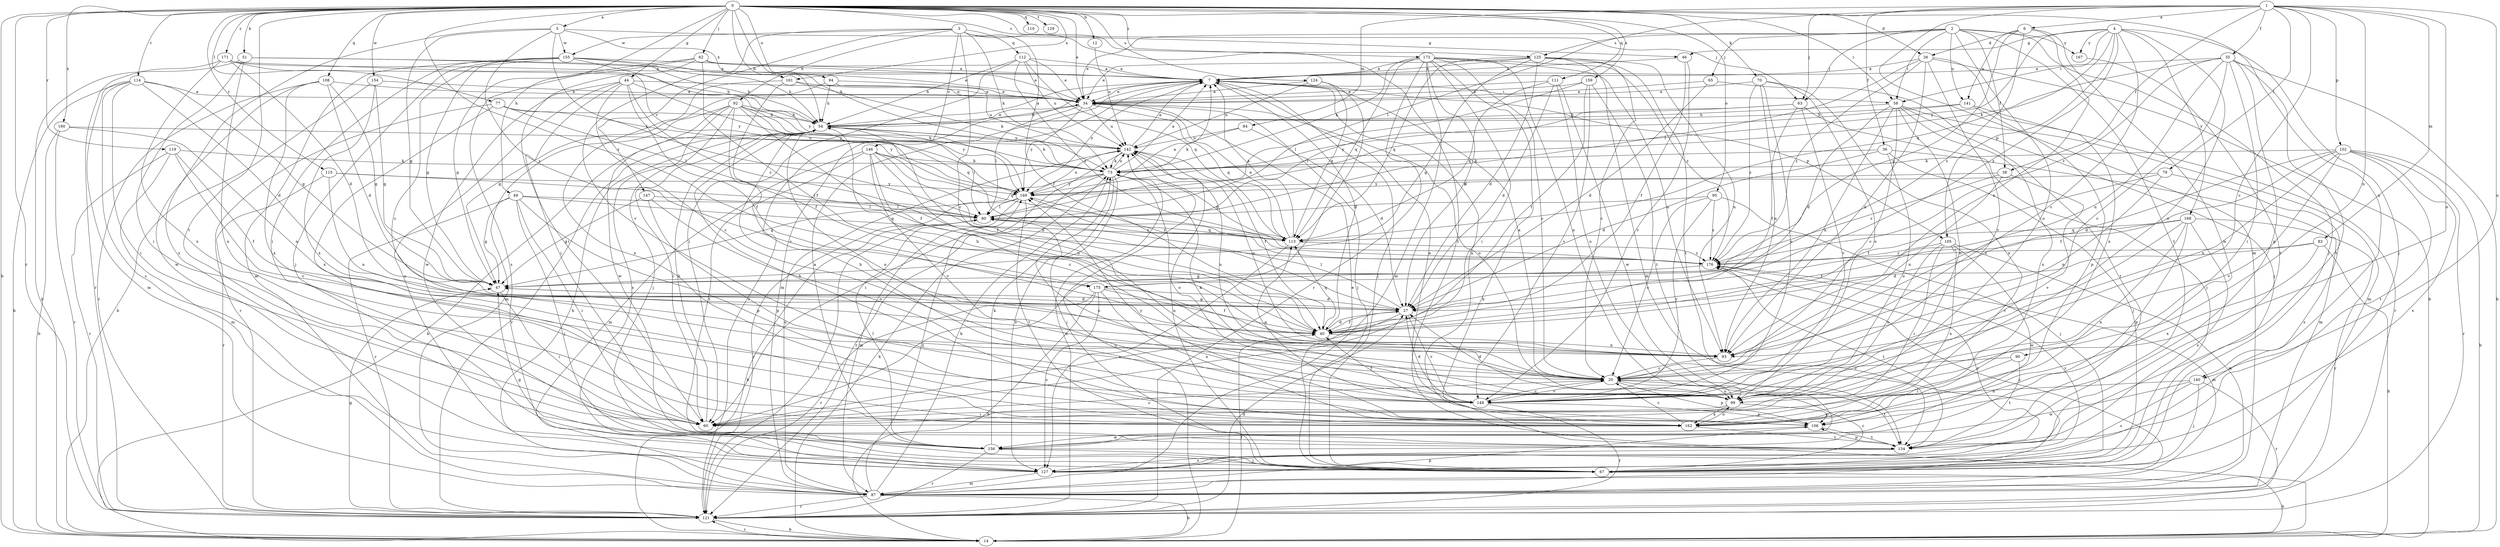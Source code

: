 strict digraph  {
0;
1;
2;
3;
4;
5;
6;
7;
12;
14;
20;
26;
27;
34;
35;
36;
38;
40;
44;
46;
47;
49;
51;
54;
58;
60;
62;
63;
65;
67;
70;
73;
77;
79;
80;
83;
84;
87;
90;
92;
93;
94;
95;
99;
102;
105;
106;
108;
110;
111;
112;
113;
114;
115;
119;
121;
124;
125;
127;
129;
134;
140;
141;
142;
146;
147;
148;
154;
155;
156;
159;
160;
161;
162;
167;
168;
169;
171;
173;
175;
176;
0 -> 5  [label=a];
0 -> 12  [label=b];
0 -> 14  [label=b];
0 -> 26  [label=d];
0 -> 34  [label=e];
0 -> 44  [label=g];
0 -> 49  [label=h];
0 -> 51  [label=h];
0 -> 54  [label=h];
0 -> 58  [label=i];
0 -> 62  [label=j];
0 -> 63  [label=j];
0 -> 70  [label=k];
0 -> 73  [label=k];
0 -> 77  [label=l];
0 -> 94  [label=o];
0 -> 95  [label=o];
0 -> 108  [label=q];
0 -> 110  [label=q];
0 -> 111  [label=q];
0 -> 114  [label=r];
0 -> 115  [label=r];
0 -> 119  [label=r];
0 -> 121  [label=r];
0 -> 124  [label=s];
0 -> 125  [label=s];
0 -> 129  [label=t];
0 -> 134  [label=t];
0 -> 140  [label=u];
0 -> 154  [label=w];
0 -> 159  [label=x];
0 -> 160  [label=x];
0 -> 161  [label=x];
0 -> 171  [label=z];
0 -> 173  [label=z];
0 -> 175  [label=z];
1 -> 6  [label=a];
1 -> 20  [label=c];
1 -> 35  [label=f];
1 -> 36  [label=f];
1 -> 38  [label=f];
1 -> 63  [label=j];
1 -> 79  [label=l];
1 -> 80  [label=l];
1 -> 83  [label=m];
1 -> 84  [label=m];
1 -> 87  [label=m];
1 -> 90  [label=n];
1 -> 99  [label=o];
1 -> 102  [label=p];
1 -> 140  [label=u];
2 -> 34  [label=e];
2 -> 38  [label=f];
2 -> 58  [label=i];
2 -> 63  [label=j];
2 -> 65  [label=j];
2 -> 67  [label=j];
2 -> 99  [label=o];
2 -> 125  [label=s];
2 -> 134  [label=t];
2 -> 141  [label=u];
2 -> 167  [label=y];
3 -> 20  [label=c];
3 -> 40  [label=f];
3 -> 73  [label=k];
3 -> 92  [label=n];
3 -> 112  [label=q];
3 -> 134  [label=t];
3 -> 146  [label=v];
3 -> 147  [label=v];
3 -> 148  [label=v];
3 -> 155  [label=w];
4 -> 20  [label=c];
4 -> 46  [label=g];
4 -> 58  [label=i];
4 -> 67  [label=j];
4 -> 99  [label=o];
4 -> 105  [label=p];
4 -> 113  [label=q];
4 -> 167  [label=y];
4 -> 168  [label=y];
4 -> 169  [label=y];
4 -> 175  [label=z];
5 -> 46  [label=g];
5 -> 47  [label=g];
5 -> 80  [label=l];
5 -> 127  [label=s];
5 -> 155  [label=w];
5 -> 161  [label=x];
5 -> 175  [label=z];
6 -> 26  [label=d];
6 -> 47  [label=g];
6 -> 93  [label=n];
6 -> 141  [label=u];
6 -> 156  [label=w];
6 -> 175  [label=z];
7 -> 34  [label=e];
7 -> 40  [label=f];
7 -> 58  [label=i];
7 -> 67  [label=j];
7 -> 87  [label=m];
7 -> 105  [label=p];
7 -> 121  [label=r];
7 -> 162  [label=x];
7 -> 169  [label=y];
12 -> 142  [label=u];
14 -> 40  [label=f];
14 -> 73  [label=k];
14 -> 121  [label=r];
14 -> 142  [label=u];
20 -> 7  [label=a];
20 -> 99  [label=o];
20 -> 106  [label=p];
20 -> 134  [label=t];
20 -> 142  [label=u];
20 -> 148  [label=v];
26 -> 7  [label=a];
26 -> 14  [label=b];
26 -> 80  [label=l];
26 -> 93  [label=n];
26 -> 148  [label=v];
26 -> 162  [label=x];
26 -> 176  [label=z];
27 -> 40  [label=f];
27 -> 47  [label=g];
27 -> 60  [label=i];
27 -> 80  [label=l];
27 -> 148  [label=v];
34 -> 54  [label=h];
34 -> 67  [label=j];
34 -> 80  [label=l];
34 -> 99  [label=o];
34 -> 113  [label=q];
34 -> 142  [label=u];
34 -> 169  [label=y];
35 -> 7  [label=a];
35 -> 14  [label=b];
35 -> 20  [label=c];
35 -> 60  [label=i];
35 -> 73  [label=k];
35 -> 93  [label=n];
35 -> 106  [label=p];
35 -> 134  [label=t];
35 -> 176  [label=z];
36 -> 27  [label=d];
36 -> 67  [label=j];
36 -> 73  [label=k];
36 -> 87  [label=m];
36 -> 99  [label=o];
38 -> 93  [label=n];
38 -> 148  [label=v];
38 -> 169  [label=y];
38 -> 176  [label=z];
40 -> 27  [label=d];
40 -> 93  [label=n];
40 -> 113  [label=q];
44 -> 20  [label=c];
44 -> 34  [label=e];
44 -> 40  [label=f];
44 -> 60  [label=i];
44 -> 127  [label=s];
44 -> 156  [label=w];
44 -> 169  [label=y];
44 -> 176  [label=z];
46 -> 7  [label=a];
46 -> 40  [label=f];
46 -> 148  [label=v];
47 -> 27  [label=d];
47 -> 60  [label=i];
49 -> 47  [label=g];
49 -> 60  [label=i];
49 -> 67  [label=j];
49 -> 80  [label=l];
49 -> 106  [label=p];
49 -> 113  [label=q];
49 -> 121  [label=r];
51 -> 7  [label=a];
51 -> 14  [label=b];
51 -> 54  [label=h];
51 -> 60  [label=i];
51 -> 162  [label=x];
54 -> 7  [label=a];
54 -> 14  [label=b];
54 -> 34  [label=e];
54 -> 40  [label=f];
54 -> 60  [label=i];
54 -> 73  [label=k];
54 -> 80  [label=l];
54 -> 99  [label=o];
54 -> 121  [label=r];
54 -> 142  [label=u];
58 -> 20  [label=c];
58 -> 27  [label=d];
58 -> 54  [label=h];
58 -> 87  [label=m];
58 -> 93  [label=n];
58 -> 99  [label=o];
58 -> 134  [label=t];
58 -> 162  [label=x];
60 -> 20  [label=c];
60 -> 54  [label=h];
62 -> 7  [label=a];
62 -> 34  [label=e];
62 -> 40  [label=f];
62 -> 47  [label=g];
62 -> 60  [label=i];
62 -> 127  [label=s];
63 -> 40  [label=f];
63 -> 54  [label=h];
63 -> 67  [label=j];
63 -> 80  [label=l];
63 -> 148  [label=v];
65 -> 27  [label=d];
65 -> 34  [label=e];
65 -> 67  [label=j];
67 -> 14  [label=b];
67 -> 20  [label=c];
67 -> 34  [label=e];
67 -> 47  [label=g];
67 -> 142  [label=u];
67 -> 176  [label=z];
70 -> 34  [label=e];
70 -> 93  [label=n];
70 -> 99  [label=o];
70 -> 148  [label=v];
70 -> 162  [label=x];
70 -> 176  [label=z];
73 -> 7  [label=a];
73 -> 47  [label=g];
73 -> 67  [label=j];
73 -> 99  [label=o];
73 -> 113  [label=q];
73 -> 121  [label=r];
73 -> 127  [label=s];
73 -> 142  [label=u];
73 -> 169  [label=y];
77 -> 54  [label=h];
77 -> 80  [label=l];
77 -> 121  [label=r];
77 -> 162  [label=x];
77 -> 169  [label=y];
79 -> 40  [label=f];
79 -> 93  [label=n];
79 -> 127  [label=s];
79 -> 169  [label=y];
80 -> 7  [label=a];
80 -> 14  [label=b];
80 -> 99  [label=o];
80 -> 113  [label=q];
83 -> 14  [label=b];
83 -> 27  [label=d];
83 -> 162  [label=x];
83 -> 176  [label=z];
84 -> 27  [label=d];
84 -> 73  [label=k];
84 -> 142  [label=u];
87 -> 14  [label=b];
87 -> 54  [label=h];
87 -> 73  [label=k];
87 -> 106  [label=p];
87 -> 121  [label=r];
87 -> 142  [label=u];
87 -> 169  [label=y];
87 -> 176  [label=z];
90 -> 20  [label=c];
90 -> 60  [label=i];
90 -> 134  [label=t];
92 -> 20  [label=c];
92 -> 40  [label=f];
92 -> 54  [label=h];
92 -> 67  [label=j];
92 -> 73  [label=k];
92 -> 87  [label=m];
92 -> 113  [label=q];
92 -> 127  [label=s];
92 -> 156  [label=w];
92 -> 169  [label=y];
93 -> 20  [label=c];
93 -> 54  [label=h];
93 -> 142  [label=u];
94 -> 34  [label=e];
94 -> 47  [label=g];
94 -> 54  [label=h];
94 -> 142  [label=u];
95 -> 20  [label=c];
95 -> 67  [label=j];
95 -> 80  [label=l];
95 -> 148  [label=v];
95 -> 176  [label=z];
99 -> 27  [label=d];
99 -> 60  [label=i];
99 -> 73  [label=k];
99 -> 106  [label=p];
99 -> 162  [label=x];
102 -> 14  [label=b];
102 -> 27  [label=d];
102 -> 40  [label=f];
102 -> 73  [label=k];
102 -> 93  [label=n];
102 -> 121  [label=r];
102 -> 127  [label=s];
102 -> 134  [label=t];
102 -> 148  [label=v];
105 -> 60  [label=i];
105 -> 87  [label=m];
105 -> 99  [label=o];
105 -> 156  [label=w];
105 -> 162  [label=x];
105 -> 176  [label=z];
106 -> 7  [label=a];
106 -> 134  [label=t];
106 -> 156  [label=w];
106 -> 169  [label=y];
108 -> 27  [label=d];
108 -> 34  [label=e];
108 -> 47  [label=g];
108 -> 121  [label=r];
108 -> 156  [label=w];
108 -> 162  [label=x];
111 -> 27  [label=d];
111 -> 34  [label=e];
111 -> 99  [label=o];
111 -> 113  [label=q];
111 -> 156  [label=w];
112 -> 7  [label=a];
112 -> 34  [label=e];
112 -> 54  [label=h];
112 -> 60  [label=i];
112 -> 113  [label=q];
112 -> 142  [label=u];
112 -> 176  [label=z];
113 -> 7  [label=a];
113 -> 34  [label=e];
113 -> 127  [label=s];
113 -> 176  [label=z];
114 -> 14  [label=b];
114 -> 27  [label=d];
114 -> 34  [label=e];
114 -> 47  [label=g];
114 -> 60  [label=i];
114 -> 87  [label=m];
114 -> 127  [label=s];
115 -> 80  [label=l];
115 -> 93  [label=n];
115 -> 121  [label=r];
115 -> 169  [label=y];
119 -> 40  [label=f];
119 -> 73  [label=k];
119 -> 87  [label=m];
119 -> 121  [label=r];
119 -> 148  [label=v];
121 -> 14  [label=b];
121 -> 27  [label=d];
121 -> 47  [label=g];
121 -> 80  [label=l];
121 -> 142  [label=u];
124 -> 34  [label=e];
124 -> 60  [label=i];
124 -> 113  [label=q];
124 -> 142  [label=u];
125 -> 7  [label=a];
125 -> 20  [label=c];
125 -> 27  [label=d];
125 -> 34  [label=e];
125 -> 47  [label=g];
125 -> 87  [label=m];
125 -> 93  [label=n];
125 -> 113  [label=q];
125 -> 134  [label=t];
127 -> 87  [label=m];
127 -> 176  [label=z];
134 -> 106  [label=p];
134 -> 127  [label=s];
140 -> 67  [label=j];
140 -> 99  [label=o];
140 -> 121  [label=r];
140 -> 127  [label=s];
140 -> 156  [label=w];
141 -> 54  [label=h];
141 -> 106  [label=p];
141 -> 121  [label=r];
141 -> 169  [label=y];
142 -> 7  [label=a];
142 -> 40  [label=f];
142 -> 60  [label=i];
142 -> 73  [label=k];
146 -> 20  [label=c];
146 -> 27  [label=d];
146 -> 73  [label=k];
146 -> 87  [label=m];
146 -> 93  [label=n];
146 -> 113  [label=q];
146 -> 134  [label=t];
146 -> 148  [label=v];
147 -> 47  [label=g];
147 -> 80  [label=l];
147 -> 99  [label=o];
147 -> 106  [label=p];
148 -> 20  [label=c];
148 -> 27  [label=d];
148 -> 40  [label=f];
148 -> 54  [label=h];
148 -> 106  [label=p];
148 -> 113  [label=q];
148 -> 121  [label=r];
154 -> 14  [label=b];
154 -> 34  [label=e];
154 -> 47  [label=g];
154 -> 162  [label=x];
155 -> 7  [label=a];
155 -> 20  [label=c];
155 -> 34  [label=e];
155 -> 47  [label=g];
155 -> 54  [label=h];
155 -> 60  [label=i];
155 -> 67  [label=j];
155 -> 87  [label=m];
155 -> 169  [label=y];
156 -> 7  [label=a];
156 -> 67  [label=j];
156 -> 73  [label=k];
156 -> 80  [label=l];
156 -> 121  [label=r];
159 -> 34  [label=e];
159 -> 40  [label=f];
159 -> 80  [label=l];
159 -> 134  [label=t];
159 -> 148  [label=v];
160 -> 14  [label=b];
160 -> 93  [label=n];
160 -> 121  [label=r];
160 -> 142  [label=u];
161 -> 34  [label=e];
161 -> 40  [label=f];
161 -> 73  [label=k];
161 -> 162  [label=x];
162 -> 20  [label=c];
162 -> 54  [label=h];
162 -> 99  [label=o];
162 -> 134  [label=t];
167 -> 134  [label=t];
168 -> 40  [label=f];
168 -> 106  [label=p];
168 -> 113  [label=q];
168 -> 121  [label=r];
168 -> 127  [label=s];
168 -> 148  [label=v];
168 -> 162  [label=x];
169 -> 80  [label=l];
169 -> 87  [label=m];
169 -> 121  [label=r];
169 -> 134  [label=t];
169 -> 142  [label=u];
169 -> 176  [label=z];
171 -> 7  [label=a];
171 -> 27  [label=d];
171 -> 54  [label=h];
171 -> 121  [label=r];
171 -> 162  [label=x];
171 -> 169  [label=y];
173 -> 7  [label=a];
173 -> 14  [label=b];
173 -> 20  [label=c];
173 -> 27  [label=d];
173 -> 60  [label=i];
173 -> 73  [label=k];
173 -> 87  [label=m];
173 -> 93  [label=n];
173 -> 99  [label=o];
173 -> 113  [label=q];
173 -> 121  [label=r];
173 -> 176  [label=z];
175 -> 14  [label=b];
175 -> 27  [label=d];
175 -> 40  [label=f];
175 -> 121  [label=r];
175 -> 127  [label=s];
175 -> 162  [label=x];
176 -> 47  [label=g];
176 -> 87  [label=m];
176 -> 134  [label=t];
176 -> 169  [label=y];
}
